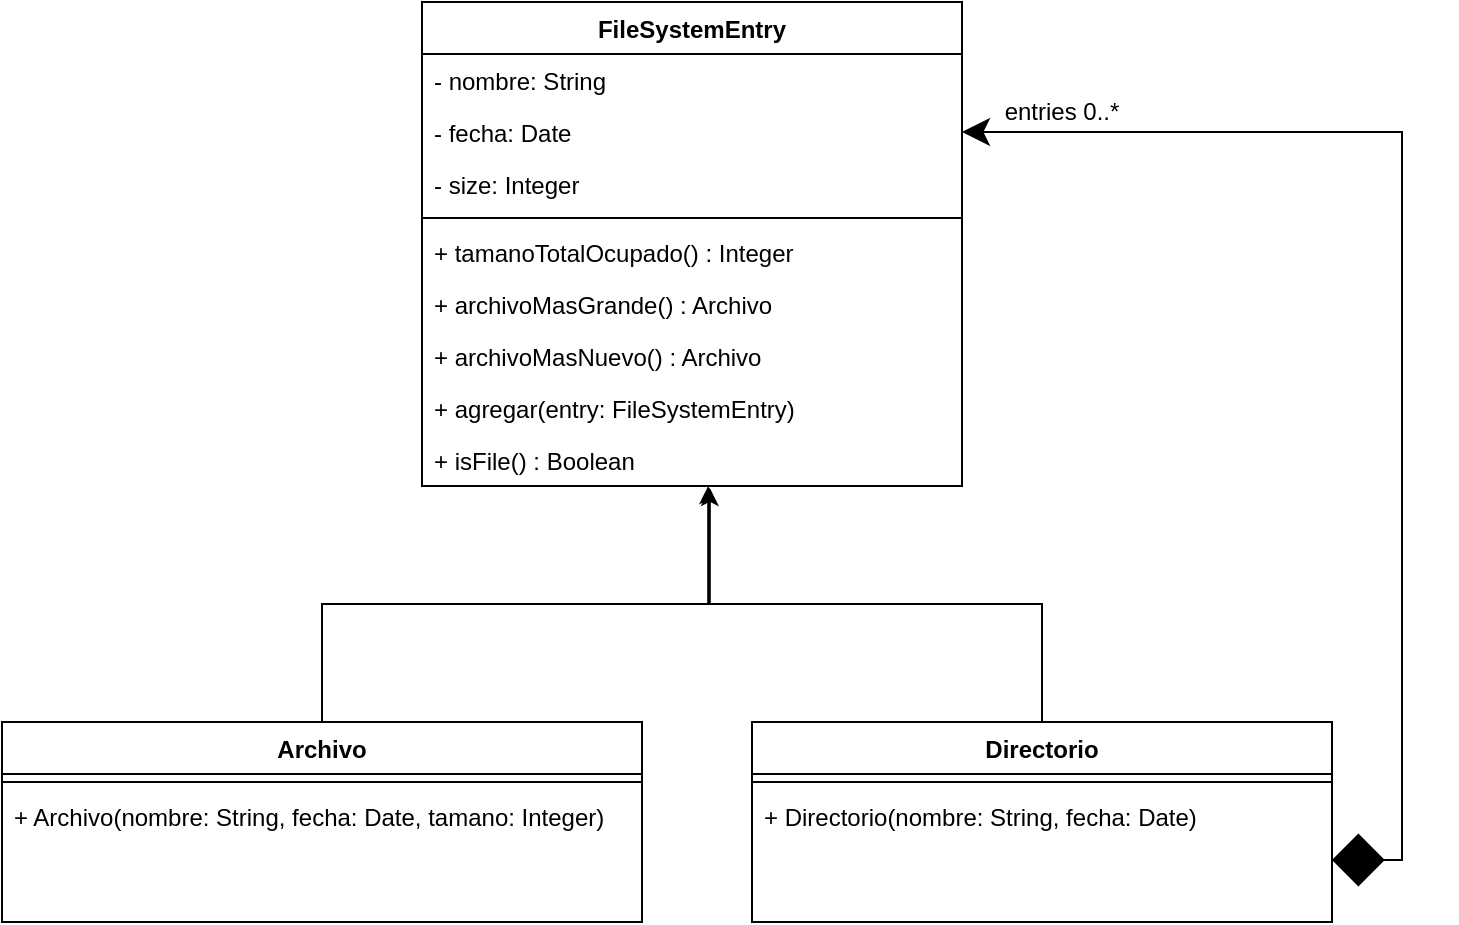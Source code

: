 <mxfile version="17.2.4" type="device"><diagram id="T70gWSH4uebkYSa7dELY" name="Page-1"><mxGraphModel dx="1994" dy="739" grid="1" gridSize="10" guides="1" tooltips="1" connect="1" arrows="1" fold="1" page="1" pageScale="1" pageWidth="850" pageHeight="1100" math="0" shadow="0"><root><mxCell id="0"/><mxCell id="1" parent="0"/><mxCell id="MdzJtNCAvKw8kvTXCkDV-22" style="edgeStyle=orthogonalEdgeStyle;rounded=0;orthogonalLoop=1;jettySize=auto;html=1;entryX=0.533;entryY=1.038;entryDx=0;entryDy=0;entryPerimeter=0;" edge="1" parent="1" source="MdzJtNCAvKw8kvTXCkDV-1" target="MdzJtNCAvKw8kvTXCkDV-29"><mxGeometry relative="1" as="geometry"><mxPoint x="397.97" y="420" as="targetPoint"/></mxGeometry></mxCell><mxCell id="MdzJtNCAvKw8kvTXCkDV-23" style="edgeStyle=orthogonalEdgeStyle;rounded=0;orthogonalLoop=1;jettySize=auto;html=1;entryX=1;entryY=0.5;entryDx=0;entryDy=0;startArrow=diamond;startFill=1;endSize=11;jumpSize=13;startSize=24;" edge="1" parent="1" source="MdzJtNCAvKw8kvTXCkDV-1" target="MdzJtNCAvKw8kvTXCkDV-18"><mxGeometry relative="1" as="geometry"><Array as="points"><mxPoint x="750" y="519"/><mxPoint x="750" y="155"/></Array></mxGeometry></mxCell><mxCell id="MdzJtNCAvKw8kvTXCkDV-1" value="Directorio" style="swimlane;fontStyle=1;align=center;verticalAlign=top;childLayout=stackLayout;horizontal=1;startSize=26;horizontalStack=0;resizeParent=1;resizeLast=0;collapsible=1;marginBottom=0;rounded=0;shadow=0;strokeWidth=1;" vertex="1" parent="1"><mxGeometry x="425" y="450" width="290" height="100" as="geometry"><mxRectangle x="230" y="140" width="160" height="26" as="alternateBounds"/></mxGeometry></mxCell><mxCell id="MdzJtNCAvKw8kvTXCkDV-5" value="" style="line;html=1;strokeWidth=1;align=left;verticalAlign=middle;spacingTop=-1;spacingLeft=3;spacingRight=3;rotatable=0;labelPosition=right;points=[];portConstraint=eastwest;" vertex="1" parent="MdzJtNCAvKw8kvTXCkDV-1"><mxGeometry y="26" width="290" height="8" as="geometry"/></mxCell><mxCell id="MdzJtNCAvKw8kvTXCkDV-6" value="+ Directorio(nombre: String, fecha: Date)" style="text;align=left;verticalAlign=top;spacingLeft=4;spacingRight=4;overflow=hidden;rotatable=0;points=[[0,0.5],[1,0.5]];portConstraint=eastwest;" vertex="1" parent="MdzJtNCAvKw8kvTXCkDV-1"><mxGeometry y="34" width="290" height="26" as="geometry"/></mxCell><mxCell id="MdzJtNCAvKw8kvTXCkDV-21" style="edgeStyle=orthogonalEdgeStyle;rounded=0;orthogonalLoop=1;jettySize=auto;html=1;entryX=0.53;entryY=1;entryDx=0;entryDy=0;entryPerimeter=0;" edge="1" parent="1" source="MdzJtNCAvKw8kvTXCkDV-10" target="MdzJtNCAvKw8kvTXCkDV-29"><mxGeometry relative="1" as="geometry"><mxPoint x="397.97" y="420" as="targetPoint"/></mxGeometry></mxCell><mxCell id="MdzJtNCAvKw8kvTXCkDV-10" value="Archivo" style="swimlane;fontStyle=1;align=center;verticalAlign=top;childLayout=stackLayout;horizontal=1;startSize=26;horizontalStack=0;resizeParent=1;resizeLast=0;collapsible=1;marginBottom=0;rounded=0;shadow=0;strokeWidth=1;" vertex="1" parent="1"><mxGeometry x="50" y="450" width="320" height="100" as="geometry"><mxRectangle x="230" y="140" width="160" height="26" as="alternateBounds"/></mxGeometry></mxCell><mxCell id="MdzJtNCAvKw8kvTXCkDV-12" value="" style="line;html=1;strokeWidth=1;align=left;verticalAlign=middle;spacingTop=-1;spacingLeft=3;spacingRight=3;rotatable=0;labelPosition=right;points=[];portConstraint=eastwest;" vertex="1" parent="MdzJtNCAvKw8kvTXCkDV-10"><mxGeometry y="26" width="320" height="8" as="geometry"/></mxCell><mxCell id="MdzJtNCAvKw8kvTXCkDV-13" value="+ Archivo(nombre: String, fecha: Date, tamano: Integer)" style="text;align=left;verticalAlign=top;spacingLeft=4;spacingRight=4;overflow=hidden;rotatable=0;points=[[0,0.5],[1,0.5]];portConstraint=eastwest;" vertex="1" parent="MdzJtNCAvKw8kvTXCkDV-10"><mxGeometry y="34" width="320" height="26" as="geometry"/></mxCell><mxCell id="MdzJtNCAvKw8kvTXCkDV-14" value="FileSystemEntry" style="swimlane;fontStyle=1;align=center;verticalAlign=top;childLayout=stackLayout;horizontal=1;startSize=26;horizontalStack=0;resizeParent=1;resizeLast=0;collapsible=1;marginBottom=0;rounded=0;shadow=0;strokeWidth=1;" vertex="1" parent="1"><mxGeometry x="260" y="90" width="270" height="242" as="geometry"><mxRectangle x="230" y="140" width="160" height="26" as="alternateBounds"/></mxGeometry></mxCell><mxCell id="MdzJtNCAvKw8kvTXCkDV-15" value="- nombre: String" style="text;align=left;verticalAlign=top;spacingLeft=4;spacingRight=4;overflow=hidden;rotatable=0;points=[[0,0.5],[1,0.5]];portConstraint=eastwest;rounded=0;shadow=0;html=0;" vertex="1" parent="MdzJtNCAvKw8kvTXCkDV-14"><mxGeometry y="26" width="270" height="26" as="geometry"/></mxCell><mxCell id="MdzJtNCAvKw8kvTXCkDV-18" value="- fecha: Date" style="text;align=left;verticalAlign=top;spacingLeft=4;spacingRight=4;overflow=hidden;rotatable=0;points=[[0,0.5],[1,0.5]];portConstraint=eastwest;rounded=0;shadow=0;html=0;" vertex="1" parent="MdzJtNCAvKw8kvTXCkDV-14"><mxGeometry y="52" width="270" height="26" as="geometry"/></mxCell><mxCell id="MdzJtNCAvKw8kvTXCkDV-19" value="- size: Integer" style="text;align=left;verticalAlign=top;spacingLeft=4;spacingRight=4;overflow=hidden;rotatable=0;points=[[0,0.5],[1,0.5]];portConstraint=eastwest;rounded=0;shadow=0;html=0;" vertex="1" parent="MdzJtNCAvKw8kvTXCkDV-14"><mxGeometry y="78" width="270" height="26" as="geometry"/></mxCell><mxCell id="MdzJtNCAvKw8kvTXCkDV-16" value="" style="line;html=1;strokeWidth=1;align=left;verticalAlign=middle;spacingTop=-1;spacingLeft=3;spacingRight=3;rotatable=0;labelPosition=right;points=[];portConstraint=eastwest;" vertex="1" parent="MdzJtNCAvKw8kvTXCkDV-14"><mxGeometry y="104" width="270" height="8" as="geometry"/></mxCell><mxCell id="MdzJtNCAvKw8kvTXCkDV-17" value="+ tamanoTotalOcupado() : Integer" style="text;align=left;verticalAlign=top;spacingLeft=4;spacingRight=4;overflow=hidden;rotatable=0;points=[[0,0.5],[1,0.5]];portConstraint=eastwest;" vertex="1" parent="MdzJtNCAvKw8kvTXCkDV-14"><mxGeometry y="112" width="270" height="26" as="geometry"/></mxCell><mxCell id="MdzJtNCAvKw8kvTXCkDV-25" value="+ archivoMasGrande() : Archivo" style="text;align=left;verticalAlign=top;spacingLeft=4;spacingRight=4;overflow=hidden;rotatable=0;points=[[0,0.5],[1,0.5]];portConstraint=eastwest;" vertex="1" parent="MdzJtNCAvKw8kvTXCkDV-14"><mxGeometry y="138" width="270" height="26" as="geometry"/></mxCell><mxCell id="MdzJtNCAvKw8kvTXCkDV-28" value="+ archivoMasNuevo() : Archivo" style="text;align=left;verticalAlign=top;spacingLeft=4;spacingRight=4;overflow=hidden;rotatable=0;points=[[0,0.5],[1,0.5]];portConstraint=eastwest;" vertex="1" parent="MdzJtNCAvKw8kvTXCkDV-14"><mxGeometry y="164" width="270" height="26" as="geometry"/></mxCell><mxCell id="MdzJtNCAvKw8kvTXCkDV-20" value="+ agregar(entry: FileSystemEntry)" style="text;align=left;verticalAlign=top;spacingLeft=4;spacingRight=4;overflow=hidden;rotatable=0;points=[[0,0.5],[1,0.5]];portConstraint=eastwest;" vertex="1" parent="MdzJtNCAvKw8kvTXCkDV-14"><mxGeometry y="190" width="270" height="26" as="geometry"/></mxCell><mxCell id="MdzJtNCAvKw8kvTXCkDV-29" value="+ isFile() : Boolean" style="text;align=left;verticalAlign=top;spacingLeft=4;spacingRight=4;overflow=hidden;rotatable=0;points=[[0,0.5],[1,0.5]];portConstraint=eastwest;" vertex="1" parent="MdzJtNCAvKw8kvTXCkDV-14"><mxGeometry y="216" width="270" height="26" as="geometry"/></mxCell><mxCell id="MdzJtNCAvKw8kvTXCkDV-24" value="entries 0..*" style="text;html=1;strokeColor=none;fillColor=none;align=center;verticalAlign=middle;whiteSpace=wrap;rounded=0;" vertex="1" parent="1"><mxGeometry x="550" y="130" width="60" height="30" as="geometry"/></mxCell></root></mxGraphModel></diagram></mxfile>
